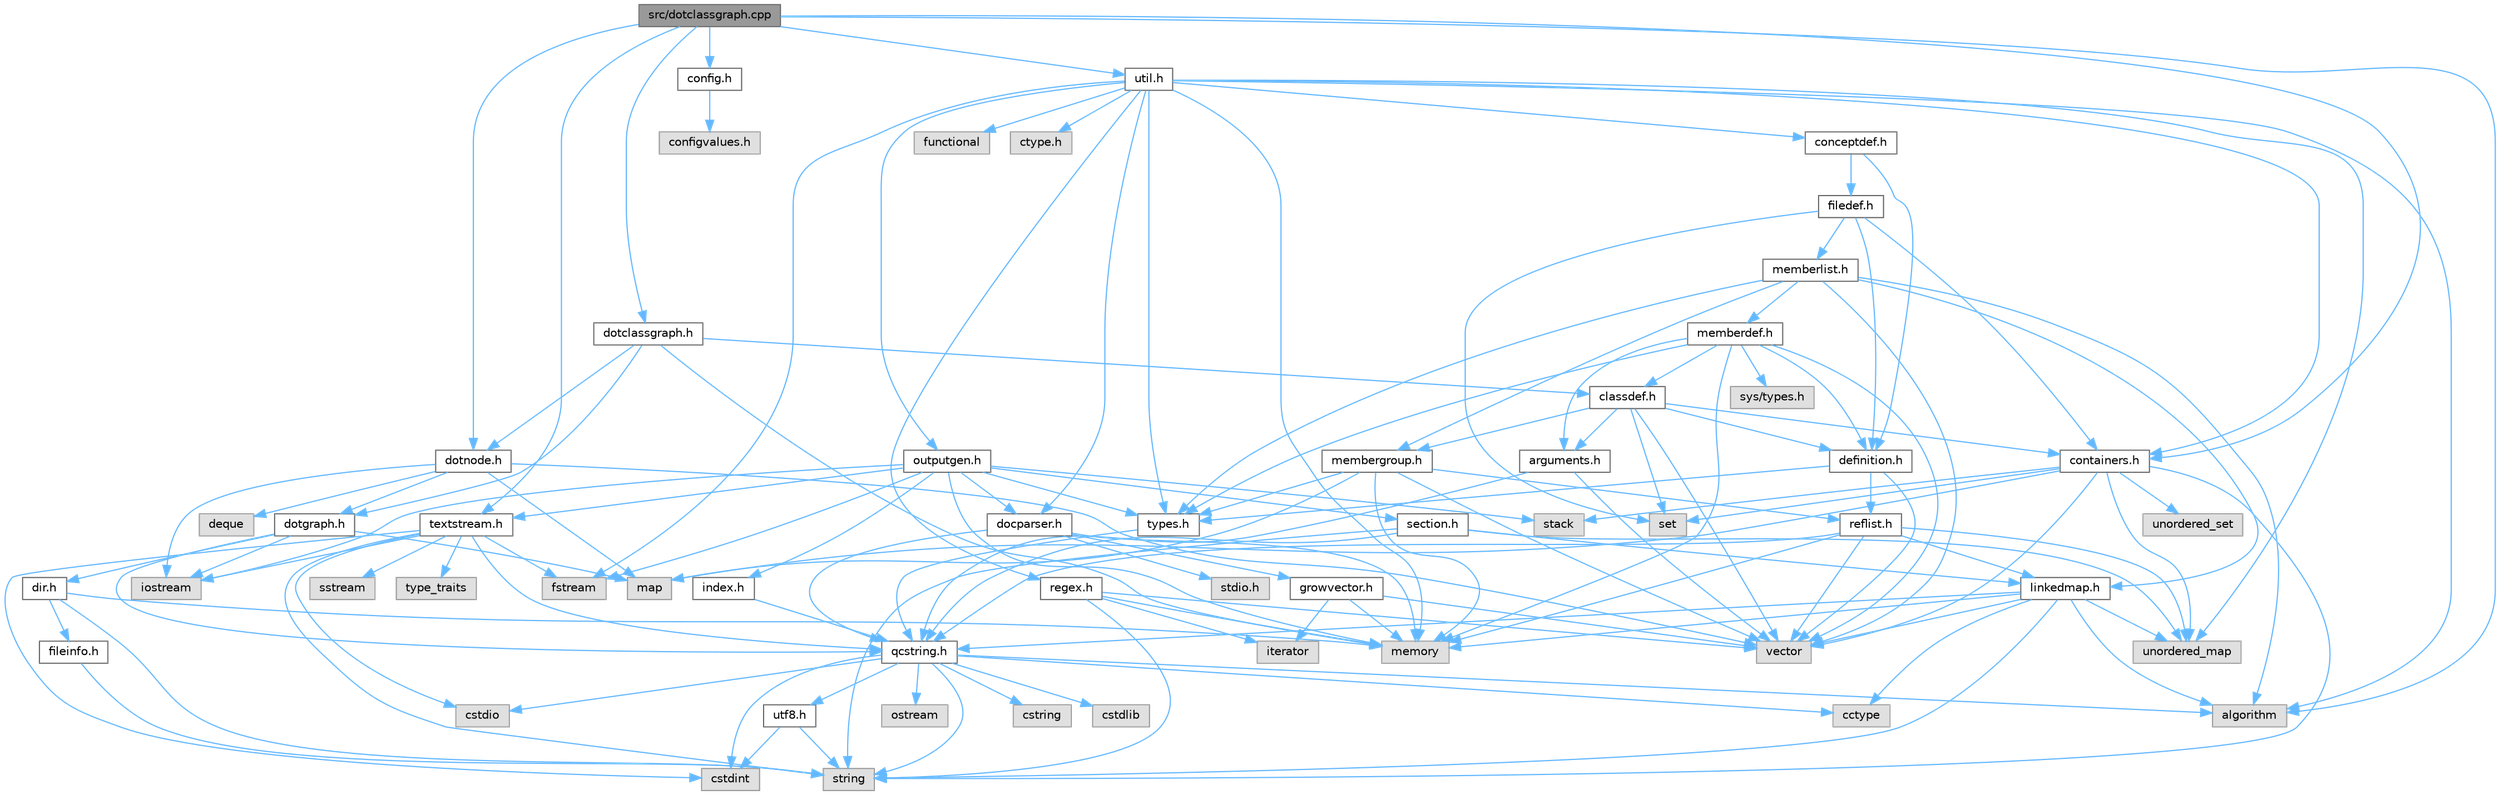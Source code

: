 digraph "src/dotclassgraph.cpp"
{
 // INTERACTIVE_SVG=YES
 // LATEX_PDF_SIZE
  bgcolor="transparent";
  edge [fontname=Helvetica,fontsize=10,labelfontname=Helvetica,labelfontsize=10];
  node [fontname=Helvetica,fontsize=10,shape=box,height=0.2,width=0.4];
  Node1 [label="src/dotclassgraph.cpp",height=0.2,width=0.4,color="gray40", fillcolor="grey60", style="filled", fontcolor="black",tooltip=" "];
  Node1 -> Node2 [color="steelblue1",style="solid"];
  Node2 [label="algorithm",height=0.2,width=0.4,color="grey60", fillcolor="#E0E0E0", style="filled",tooltip=" "];
  Node1 -> Node3 [color="steelblue1",style="solid"];
  Node3 [label="containers.h",height=0.2,width=0.4,color="grey40", fillcolor="white", style="filled",URL="$d5/d75/containers_8h.html",tooltip=" "];
  Node3 -> Node4 [color="steelblue1",style="solid"];
  Node4 [label="vector",height=0.2,width=0.4,color="grey60", fillcolor="#E0E0E0", style="filled",tooltip=" "];
  Node3 -> Node5 [color="steelblue1",style="solid"];
  Node5 [label="string",height=0.2,width=0.4,color="grey60", fillcolor="#E0E0E0", style="filled",tooltip=" "];
  Node3 -> Node6 [color="steelblue1",style="solid"];
  Node6 [label="set",height=0.2,width=0.4,color="grey60", fillcolor="#E0E0E0", style="filled",tooltip=" "];
  Node3 -> Node7 [color="steelblue1",style="solid"];
  Node7 [label="map",height=0.2,width=0.4,color="grey60", fillcolor="#E0E0E0", style="filled",tooltip=" "];
  Node3 -> Node8 [color="steelblue1",style="solid"];
  Node8 [label="unordered_set",height=0.2,width=0.4,color="grey60", fillcolor="#E0E0E0", style="filled",tooltip=" "];
  Node3 -> Node9 [color="steelblue1",style="solid"];
  Node9 [label="unordered_map",height=0.2,width=0.4,color="grey60", fillcolor="#E0E0E0", style="filled",tooltip=" "];
  Node3 -> Node10 [color="steelblue1",style="solid"];
  Node10 [label="stack",height=0.2,width=0.4,color="grey60", fillcolor="#E0E0E0", style="filled",tooltip=" "];
  Node1 -> Node11 [color="steelblue1",style="solid"];
  Node11 [label="dotclassgraph.h",height=0.2,width=0.4,color="grey40", fillcolor="white", style="filled",URL="$d5/d04/dotclassgraph_8h.html",tooltip=" "];
  Node11 -> Node12 [color="steelblue1",style="solid"];
  Node12 [label="memory",height=0.2,width=0.4,color="grey60", fillcolor="#E0E0E0", style="filled",tooltip=" "];
  Node11 -> Node13 [color="steelblue1",style="solid"];
  Node13 [label="classdef.h",height=0.2,width=0.4,color="grey40", fillcolor="white", style="filled",URL="$d1/da6/classdef_8h.html",tooltip=" "];
  Node13 -> Node4 [color="steelblue1",style="solid"];
  Node13 -> Node6 [color="steelblue1",style="solid"];
  Node13 -> Node3 [color="steelblue1",style="solid"];
  Node13 -> Node14 [color="steelblue1",style="solid"];
  Node14 [label="definition.h",height=0.2,width=0.4,color="grey40", fillcolor="white", style="filled",URL="$df/da1/definition_8h.html",tooltip=" "];
  Node14 -> Node4 [color="steelblue1",style="solid"];
  Node14 -> Node15 [color="steelblue1",style="solid"];
  Node15 [label="types.h",height=0.2,width=0.4,color="grey40", fillcolor="white", style="filled",URL="$d9/d49/types_8h.html",tooltip="This file contains a number of basic enums and types."];
  Node15 -> Node16 [color="steelblue1",style="solid"];
  Node16 [label="qcstring.h",height=0.2,width=0.4,color="grey40", fillcolor="white", style="filled",URL="$d7/d5c/qcstring_8h.html",tooltip=" "];
  Node16 -> Node5 [color="steelblue1",style="solid"];
  Node16 -> Node2 [color="steelblue1",style="solid"];
  Node16 -> Node17 [color="steelblue1",style="solid"];
  Node17 [label="cctype",height=0.2,width=0.4,color="grey60", fillcolor="#E0E0E0", style="filled",tooltip=" "];
  Node16 -> Node18 [color="steelblue1",style="solid"];
  Node18 [label="cstring",height=0.2,width=0.4,color="grey60", fillcolor="#E0E0E0", style="filled",tooltip=" "];
  Node16 -> Node19 [color="steelblue1",style="solid"];
  Node19 [label="cstdio",height=0.2,width=0.4,color="grey60", fillcolor="#E0E0E0", style="filled",tooltip=" "];
  Node16 -> Node20 [color="steelblue1",style="solid"];
  Node20 [label="cstdlib",height=0.2,width=0.4,color="grey60", fillcolor="#E0E0E0", style="filled",tooltip=" "];
  Node16 -> Node21 [color="steelblue1",style="solid"];
  Node21 [label="cstdint",height=0.2,width=0.4,color="grey60", fillcolor="#E0E0E0", style="filled",tooltip=" "];
  Node16 -> Node22 [color="steelblue1",style="solid"];
  Node22 [label="ostream",height=0.2,width=0.4,color="grey60", fillcolor="#E0E0E0", style="filled",tooltip=" "];
  Node16 -> Node23 [color="steelblue1",style="solid"];
  Node23 [label="utf8.h",height=0.2,width=0.4,color="grey40", fillcolor="white", style="filled",URL="$db/d7c/utf8_8h.html",tooltip="Various UTF8 related helper functions."];
  Node23 -> Node21 [color="steelblue1",style="solid"];
  Node23 -> Node5 [color="steelblue1",style="solid"];
  Node14 -> Node24 [color="steelblue1",style="solid"];
  Node24 [label="reflist.h",height=0.2,width=0.4,color="grey40", fillcolor="white", style="filled",URL="$d1/d02/reflist_8h.html",tooltip=" "];
  Node24 -> Node4 [color="steelblue1",style="solid"];
  Node24 -> Node9 [color="steelblue1",style="solid"];
  Node24 -> Node12 [color="steelblue1",style="solid"];
  Node24 -> Node16 [color="steelblue1",style="solid"];
  Node24 -> Node25 [color="steelblue1",style="solid"];
  Node25 [label="linkedmap.h",height=0.2,width=0.4,color="grey40", fillcolor="white", style="filled",URL="$da/de1/linkedmap_8h.html",tooltip=" "];
  Node25 -> Node9 [color="steelblue1",style="solid"];
  Node25 -> Node4 [color="steelblue1",style="solid"];
  Node25 -> Node12 [color="steelblue1",style="solid"];
  Node25 -> Node5 [color="steelblue1",style="solid"];
  Node25 -> Node2 [color="steelblue1",style="solid"];
  Node25 -> Node17 [color="steelblue1",style="solid"];
  Node25 -> Node16 [color="steelblue1",style="solid"];
  Node13 -> Node26 [color="steelblue1",style="solid"];
  Node26 [label="arguments.h",height=0.2,width=0.4,color="grey40", fillcolor="white", style="filled",URL="$df/d9b/arguments_8h.html",tooltip=" "];
  Node26 -> Node4 [color="steelblue1",style="solid"];
  Node26 -> Node16 [color="steelblue1",style="solid"];
  Node13 -> Node27 [color="steelblue1",style="solid"];
  Node27 [label="membergroup.h",height=0.2,width=0.4,color="grey40", fillcolor="white", style="filled",URL="$d9/d11/membergroup_8h.html",tooltip=" "];
  Node27 -> Node4 [color="steelblue1",style="solid"];
  Node27 -> Node7 [color="steelblue1",style="solid"];
  Node27 -> Node12 [color="steelblue1",style="solid"];
  Node27 -> Node15 [color="steelblue1",style="solid"];
  Node27 -> Node24 [color="steelblue1",style="solid"];
  Node11 -> Node28 [color="steelblue1",style="solid"];
  Node28 [label="dotnode.h",height=0.2,width=0.4,color="grey40", fillcolor="white", style="filled",URL="$d8/d3b/dotnode_8h.html",tooltip=" "];
  Node28 -> Node4 [color="steelblue1",style="solid"];
  Node28 -> Node7 [color="steelblue1",style="solid"];
  Node28 -> Node29 [color="steelblue1",style="solid"];
  Node29 [label="deque",height=0.2,width=0.4,color="grey60", fillcolor="#E0E0E0", style="filled",tooltip=" "];
  Node28 -> Node30 [color="steelblue1",style="solid"];
  Node30 [label="iostream",height=0.2,width=0.4,color="grey60", fillcolor="#E0E0E0", style="filled",tooltip=" "];
  Node28 -> Node31 [color="steelblue1",style="solid"];
  Node31 [label="dotgraph.h",height=0.2,width=0.4,color="grey40", fillcolor="white", style="filled",URL="$d0/daa/dotgraph_8h.html",tooltip=" "];
  Node31 -> Node30 [color="steelblue1",style="solid"];
  Node31 -> Node7 [color="steelblue1",style="solid"];
  Node31 -> Node16 [color="steelblue1",style="solid"];
  Node31 -> Node32 [color="steelblue1",style="solid"];
  Node32 [label="dir.h",height=0.2,width=0.4,color="grey40", fillcolor="white", style="filled",URL="$df/d9c/dir_8h.html",tooltip=" "];
  Node32 -> Node5 [color="steelblue1",style="solid"];
  Node32 -> Node12 [color="steelblue1",style="solid"];
  Node32 -> Node33 [color="steelblue1",style="solid"];
  Node33 [label="fileinfo.h",height=0.2,width=0.4,color="grey40", fillcolor="white", style="filled",URL="$df/d45/fileinfo_8h.html",tooltip=" "];
  Node33 -> Node5 [color="steelblue1",style="solid"];
  Node11 -> Node31 [color="steelblue1",style="solid"];
  Node1 -> Node28 [color="steelblue1",style="solid"];
  Node1 -> Node34 [color="steelblue1",style="solid"];
  Node34 [label="textstream.h",height=0.2,width=0.4,color="grey40", fillcolor="white", style="filled",URL="$d4/d7d/textstream_8h.html",tooltip=" "];
  Node34 -> Node5 [color="steelblue1",style="solid"];
  Node34 -> Node30 [color="steelblue1",style="solid"];
  Node34 -> Node35 [color="steelblue1",style="solid"];
  Node35 [label="sstream",height=0.2,width=0.4,color="grey60", fillcolor="#E0E0E0", style="filled",tooltip=" "];
  Node34 -> Node21 [color="steelblue1",style="solid"];
  Node34 -> Node19 [color="steelblue1",style="solid"];
  Node34 -> Node36 [color="steelblue1",style="solid"];
  Node36 [label="fstream",height=0.2,width=0.4,color="grey60", fillcolor="#E0E0E0", style="filled",tooltip=" "];
  Node34 -> Node37 [color="steelblue1",style="solid"];
  Node37 [label="type_traits",height=0.2,width=0.4,color="grey60", fillcolor="#E0E0E0", style="filled",tooltip=" "];
  Node34 -> Node16 [color="steelblue1",style="solid"];
  Node1 -> Node38 [color="steelblue1",style="solid"];
  Node38 [label="config.h",height=0.2,width=0.4,color="grey40", fillcolor="white", style="filled",URL="$db/d16/config_8h.html",tooltip=" "];
  Node38 -> Node39 [color="steelblue1",style="solid"];
  Node39 [label="configvalues.h",height=0.2,width=0.4,color="grey60", fillcolor="#E0E0E0", style="filled",tooltip=" "];
  Node1 -> Node40 [color="steelblue1",style="solid"];
  Node40 [label="util.h",height=0.2,width=0.4,color="grey40", fillcolor="white", style="filled",URL="$d8/d3c/util_8h.html",tooltip="A bunch of utility functions."];
  Node40 -> Node12 [color="steelblue1",style="solid"];
  Node40 -> Node9 [color="steelblue1",style="solid"];
  Node40 -> Node2 [color="steelblue1",style="solid"];
  Node40 -> Node41 [color="steelblue1",style="solid"];
  Node41 [label="functional",height=0.2,width=0.4,color="grey60", fillcolor="#E0E0E0", style="filled",tooltip=" "];
  Node40 -> Node36 [color="steelblue1",style="solid"];
  Node40 -> Node42 [color="steelblue1",style="solid"];
  Node42 [label="ctype.h",height=0.2,width=0.4,color="grey60", fillcolor="#E0E0E0", style="filled",tooltip=" "];
  Node40 -> Node15 [color="steelblue1",style="solid"];
  Node40 -> Node43 [color="steelblue1",style="solid"];
  Node43 [label="docparser.h",height=0.2,width=0.4,color="grey40", fillcolor="white", style="filled",URL="$de/d9c/docparser_8h.html",tooltip=" "];
  Node43 -> Node44 [color="steelblue1",style="solid"];
  Node44 [label="stdio.h",height=0.2,width=0.4,color="grey60", fillcolor="#E0E0E0", style="filled",tooltip=" "];
  Node43 -> Node12 [color="steelblue1",style="solid"];
  Node43 -> Node16 [color="steelblue1",style="solid"];
  Node43 -> Node45 [color="steelblue1",style="solid"];
  Node45 [label="growvector.h",height=0.2,width=0.4,color="grey40", fillcolor="white", style="filled",URL="$d7/d50/growvector_8h.html",tooltip=" "];
  Node45 -> Node4 [color="steelblue1",style="solid"];
  Node45 -> Node12 [color="steelblue1",style="solid"];
  Node45 -> Node46 [color="steelblue1",style="solid"];
  Node46 [label="iterator",height=0.2,width=0.4,color="grey60", fillcolor="#E0E0E0", style="filled",tooltip=" "];
  Node40 -> Node3 [color="steelblue1",style="solid"];
  Node40 -> Node47 [color="steelblue1",style="solid"];
  Node47 [label="outputgen.h",height=0.2,width=0.4,color="grey40", fillcolor="white", style="filled",URL="$df/d06/outputgen_8h.html",tooltip=" "];
  Node47 -> Node12 [color="steelblue1",style="solid"];
  Node47 -> Node10 [color="steelblue1",style="solid"];
  Node47 -> Node30 [color="steelblue1",style="solid"];
  Node47 -> Node36 [color="steelblue1",style="solid"];
  Node47 -> Node15 [color="steelblue1",style="solid"];
  Node47 -> Node48 [color="steelblue1",style="solid"];
  Node48 [label="index.h",height=0.2,width=0.4,color="grey40", fillcolor="white", style="filled",URL="$d1/db5/index_8h.html",tooltip=" "];
  Node48 -> Node16 [color="steelblue1",style="solid"];
  Node47 -> Node49 [color="steelblue1",style="solid"];
  Node49 [label="section.h",height=0.2,width=0.4,color="grey40", fillcolor="white", style="filled",URL="$d1/d2a/section_8h.html",tooltip=" "];
  Node49 -> Node5 [color="steelblue1",style="solid"];
  Node49 -> Node9 [color="steelblue1",style="solid"];
  Node49 -> Node16 [color="steelblue1",style="solid"];
  Node49 -> Node25 [color="steelblue1",style="solid"];
  Node47 -> Node34 [color="steelblue1",style="solid"];
  Node47 -> Node43 [color="steelblue1",style="solid"];
  Node40 -> Node50 [color="steelblue1",style="solid"];
  Node50 [label="regex.h",height=0.2,width=0.4,color="grey40", fillcolor="white", style="filled",URL="$d1/d21/regex_8h.html",tooltip=" "];
  Node50 -> Node12 [color="steelblue1",style="solid"];
  Node50 -> Node5 [color="steelblue1",style="solid"];
  Node50 -> Node4 [color="steelblue1",style="solid"];
  Node50 -> Node46 [color="steelblue1",style="solid"];
  Node40 -> Node51 [color="steelblue1",style="solid"];
  Node51 [label="conceptdef.h",height=0.2,width=0.4,color="grey40", fillcolor="white", style="filled",URL="$da/df1/conceptdef_8h.html",tooltip=" "];
  Node51 -> Node14 [color="steelblue1",style="solid"];
  Node51 -> Node52 [color="steelblue1",style="solid"];
  Node52 [label="filedef.h",height=0.2,width=0.4,color="grey40", fillcolor="white", style="filled",URL="$d4/d3a/filedef_8h.html",tooltip=" "];
  Node52 -> Node6 [color="steelblue1",style="solid"];
  Node52 -> Node14 [color="steelblue1",style="solid"];
  Node52 -> Node53 [color="steelblue1",style="solid"];
  Node53 [label="memberlist.h",height=0.2,width=0.4,color="grey40", fillcolor="white", style="filled",URL="$dd/d78/memberlist_8h.html",tooltip=" "];
  Node53 -> Node4 [color="steelblue1",style="solid"];
  Node53 -> Node2 [color="steelblue1",style="solid"];
  Node53 -> Node54 [color="steelblue1",style="solid"];
  Node54 [label="memberdef.h",height=0.2,width=0.4,color="grey40", fillcolor="white", style="filled",URL="$d4/d46/memberdef_8h.html",tooltip=" "];
  Node54 -> Node4 [color="steelblue1",style="solid"];
  Node54 -> Node12 [color="steelblue1",style="solid"];
  Node54 -> Node55 [color="steelblue1",style="solid"];
  Node55 [label="sys/types.h",height=0.2,width=0.4,color="grey60", fillcolor="#E0E0E0", style="filled",tooltip=" "];
  Node54 -> Node15 [color="steelblue1",style="solid"];
  Node54 -> Node14 [color="steelblue1",style="solid"];
  Node54 -> Node26 [color="steelblue1",style="solid"];
  Node54 -> Node13 [color="steelblue1",style="solid"];
  Node53 -> Node25 [color="steelblue1",style="solid"];
  Node53 -> Node15 [color="steelblue1",style="solid"];
  Node53 -> Node27 [color="steelblue1",style="solid"];
  Node52 -> Node3 [color="steelblue1",style="solid"];
}
